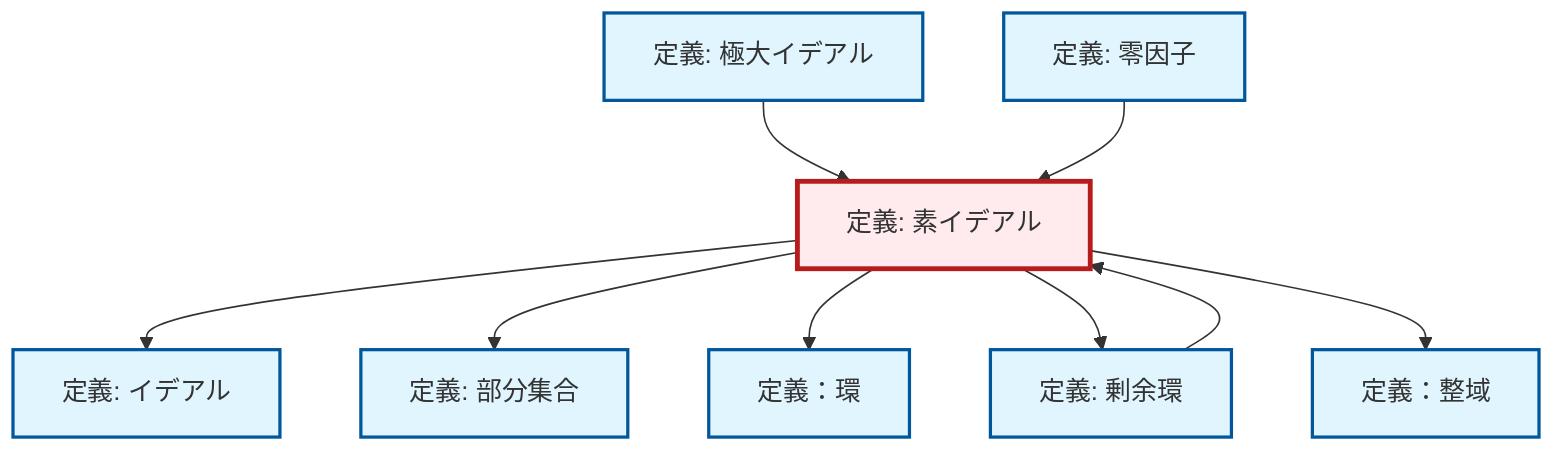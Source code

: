 graph TD
    classDef definition fill:#e1f5fe,stroke:#01579b,stroke-width:2px
    classDef theorem fill:#f3e5f5,stroke:#4a148c,stroke-width:2px
    classDef axiom fill:#fff3e0,stroke:#e65100,stroke-width:2px
    classDef example fill:#e8f5e9,stroke:#1b5e20,stroke-width:2px
    classDef current fill:#ffebee,stroke:#b71c1c,stroke-width:3px
    def-prime-ideal["定義: 素イデアル"]:::definition
    def-ideal["定義: イデアル"]:::definition
    def-integral-domain["定義：整域"]:::definition
    def-ring["定義：環"]:::definition
    def-subset["定義: 部分集合"]:::definition
    def-maximal-ideal["定義: 極大イデアル"]:::definition
    def-zero-divisor["定義: 零因子"]:::definition
    def-quotient-ring["定義: 剰余環"]:::definition
    def-prime-ideal --> def-ideal
    def-prime-ideal --> def-subset
    def-quotient-ring --> def-prime-ideal
    def-prime-ideal --> def-ring
    def-maximal-ideal --> def-prime-ideal
    def-prime-ideal --> def-quotient-ring
    def-zero-divisor --> def-prime-ideal
    def-prime-ideal --> def-integral-domain
    class def-prime-ideal current